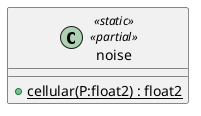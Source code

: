 @startuml
class noise <<static>> <<partial>> {
    + {static} cellular(P:float2) : float2
}
@enduml
